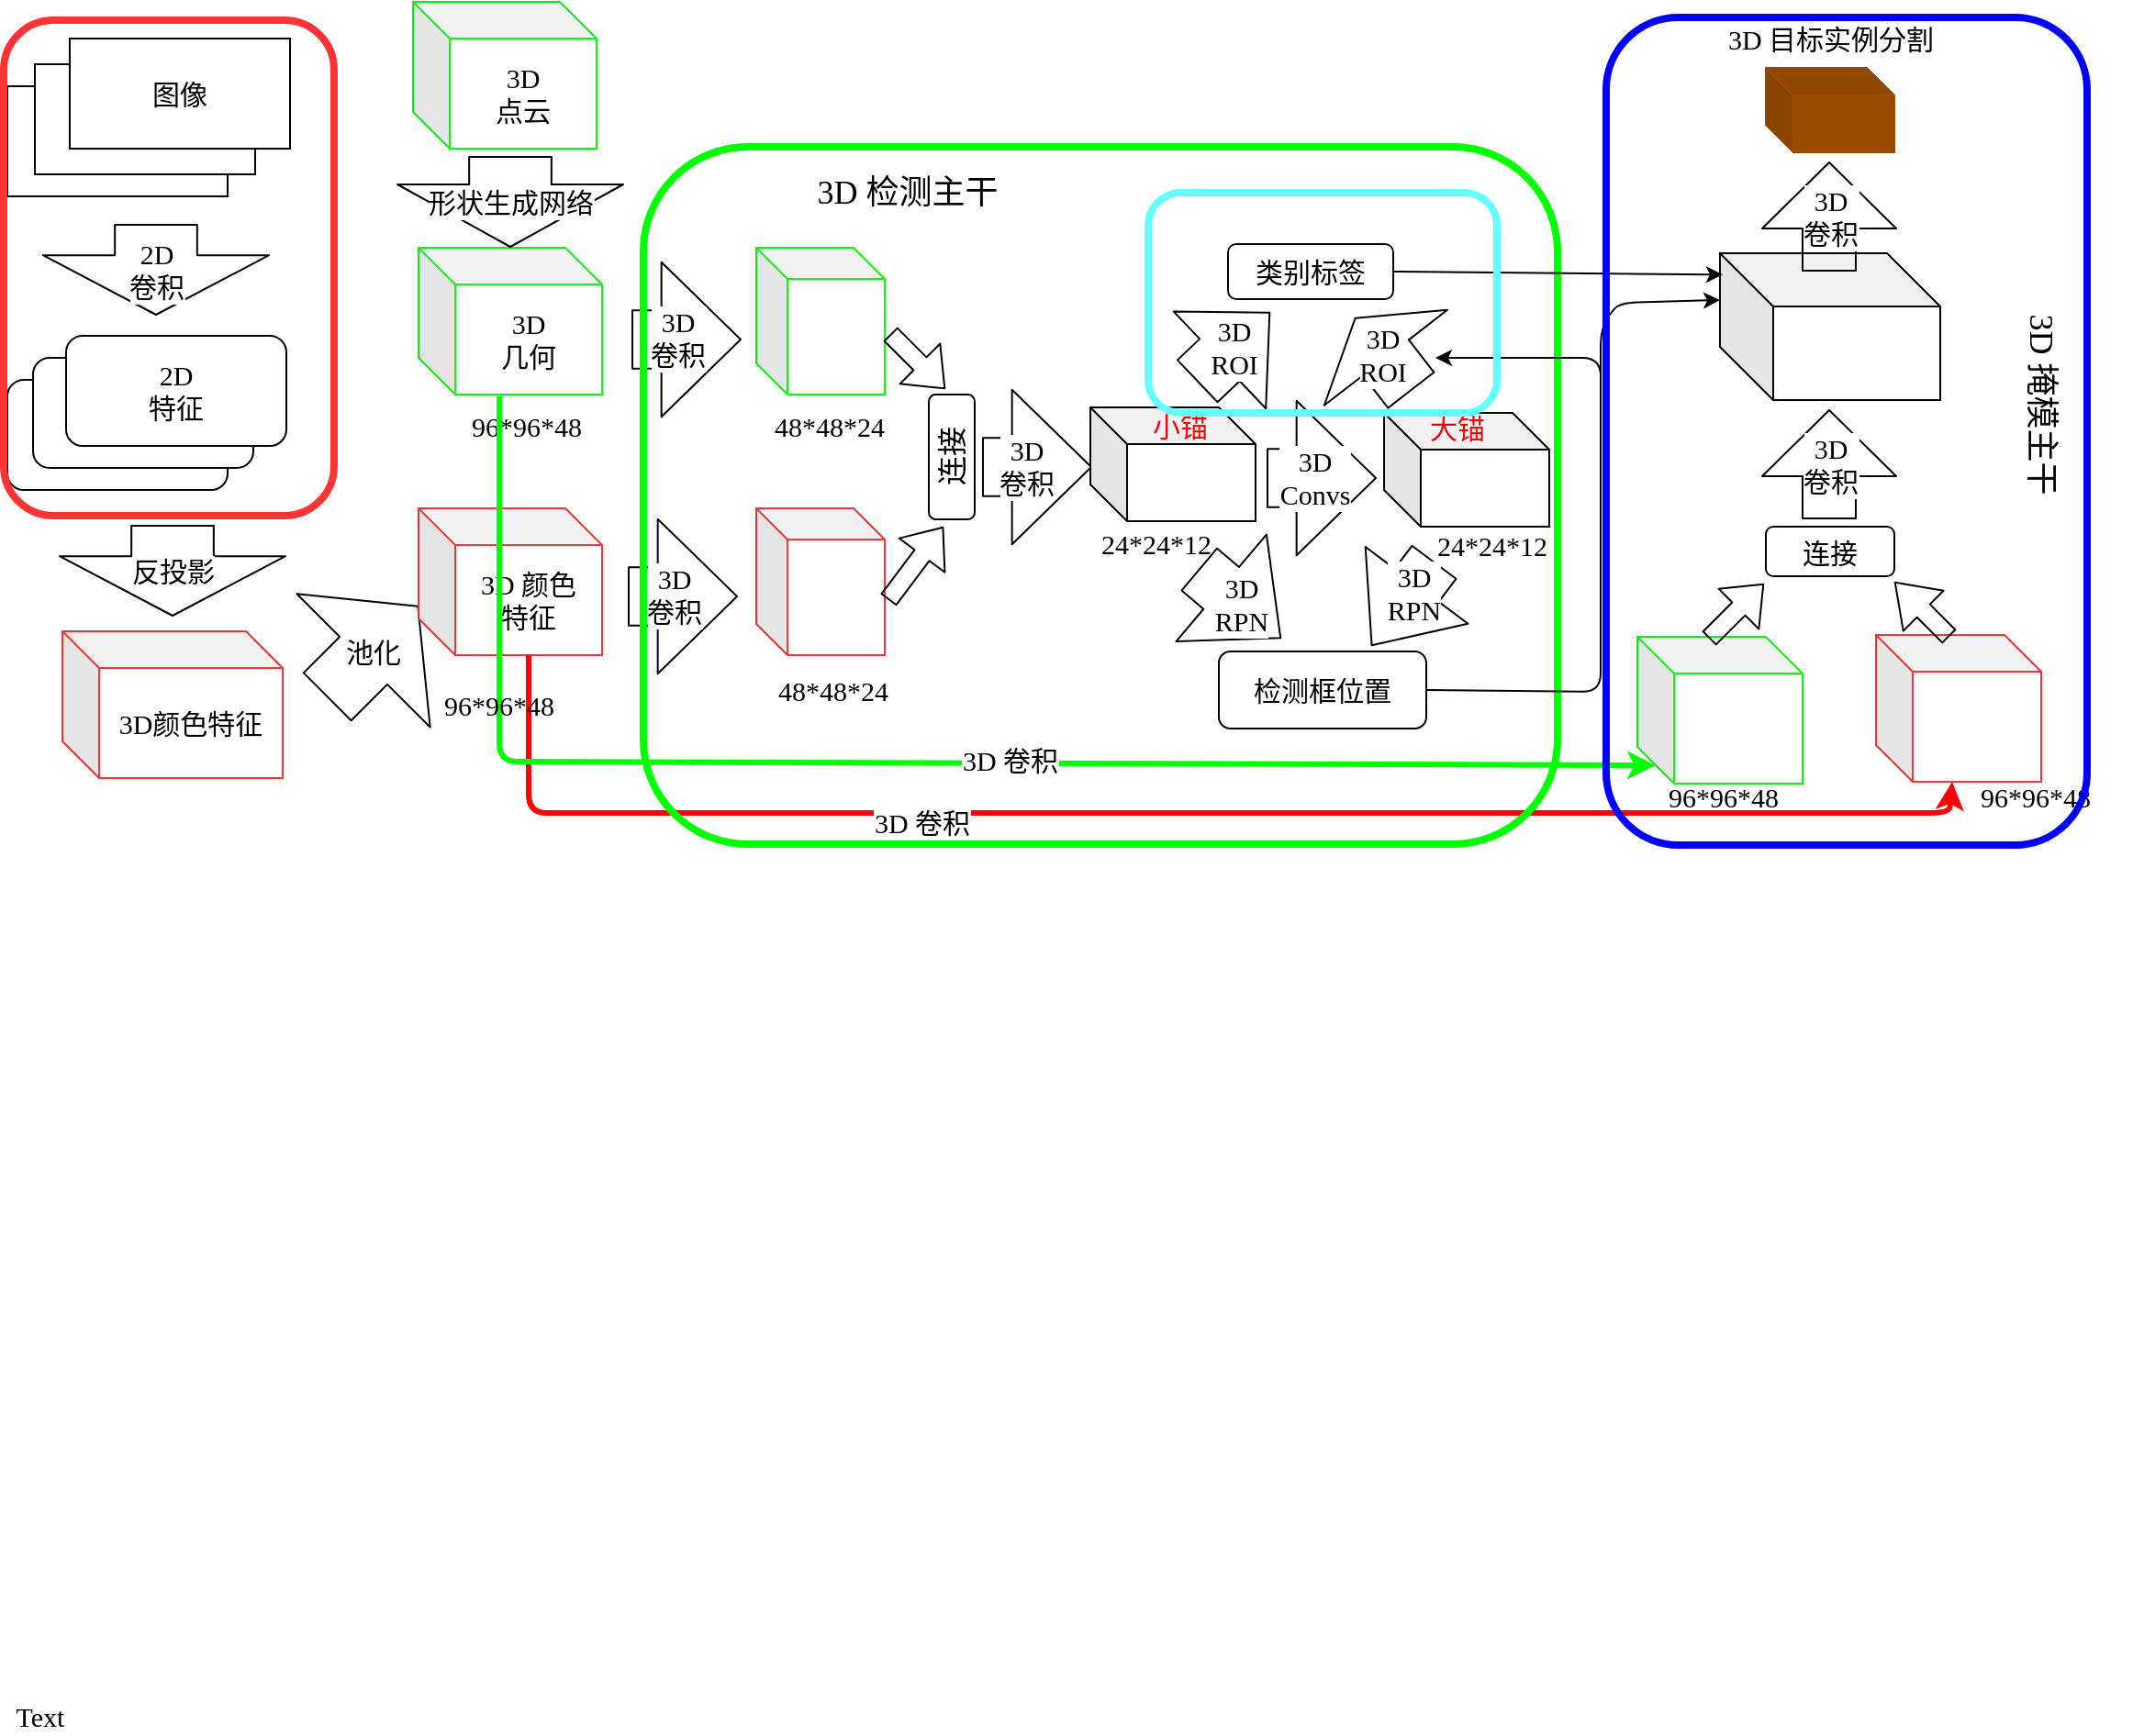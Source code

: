 <mxfile version="11.0.7" type="github"><diagram id="8dTToDnn2G2WXomE8Tt0" name="Page-1"><mxGraphModel dx="1406" dy="772" grid="1" gridSize="10" guides="1" tooltips="1" connect="1" arrows="1" fold="1" page="1" pageScale="1" pageWidth="827" pageHeight="1169" math="0" shadow="0"><root><mxCell id="0"/><mxCell id="1" parent="0"/><mxCell id="JRq2Q3PBXSEXSQGoBKzm-1" value="" style="rounded=0;whiteSpace=wrap;html=1;fontFamily=Times New Roman;fontSize=15;" parent="1" vertex="1"><mxGeometry x="32" y="72" width="120" height="60" as="geometry"/></mxCell><mxCell id="JRq2Q3PBXSEXSQGoBKzm-2" value="" style="rounded=0;whiteSpace=wrap;html=1;fontFamily=Times New Roman;fontSize=15;" parent="1" vertex="1"><mxGeometry x="47" y="60" width="120" height="60" as="geometry"/></mxCell><mxCell id="JRq2Q3PBXSEXSQGoBKzm-3" value="图像" style="rounded=0;whiteSpace=wrap;html=1;fontFamily=Times New Roman;fontSize=15;" parent="1" vertex="1"><mxGeometry x="66" y="46" width="120" height="60" as="geometry"/></mxCell><mxCell id="JRq2Q3PBXSEXSQGoBKzm-4" value="2D&lt;br style=&quot;font-size: 15px&quot;&gt;卷积" style="shape=flexArrow;endArrow=classic;html=1;endWidth=77.241;endSize=10.469;width=44.828;fontFamily=Times New Roman;fontSize=15;" parent="1" edge="1"><mxGeometry width="50" height="50" relative="1" as="geometry"><mxPoint x="113" y="147" as="sourcePoint"/><mxPoint x="113" y="197" as="targetPoint"/></mxGeometry></mxCell><mxCell id="JRq2Q3PBXSEXSQGoBKzm-5" value="" style="rounded=1;whiteSpace=wrap;html=1;fontFamily=Times New Roman;fontSize=15;" parent="1" vertex="1"><mxGeometry x="32" y="232" width="120" height="60" as="geometry"/></mxCell><mxCell id="JRq2Q3PBXSEXSQGoBKzm-6" value="" style="rounded=1;whiteSpace=wrap;html=1;fontFamily=Times New Roman;fontSize=15;" parent="1" vertex="1"><mxGeometry x="46" y="220" width="120" height="60" as="geometry"/></mxCell><mxCell id="JRq2Q3PBXSEXSQGoBKzm-7" value="2D&lt;br style=&quot;font-size: 15px&quot;&gt;特征" style="rounded=1;whiteSpace=wrap;html=1;fontFamily=Times New Roman;fontSize=15;" parent="1" vertex="1"><mxGeometry x="64" y="208" width="120" height="60" as="geometry"/></mxCell><mxCell id="JRq2Q3PBXSEXSQGoBKzm-8" value="反投影" style="shape=flexArrow;endArrow=classic;html=1;endWidth=77.241;endSize=10.469;width=44.828;fontFamily=Times New Roman;fontSize=15;" parent="1" edge="1"><mxGeometry width="50" height="50" relative="1" as="geometry"><mxPoint x="122" y="311" as="sourcePoint"/><mxPoint x="122" y="361" as="targetPoint"/></mxGeometry></mxCell><mxCell id="JRq2Q3PBXSEXSQGoBKzm-9" value="3D颜色特征" style="shape=cube;whiteSpace=wrap;html=1;boundedLbl=1;backgroundOutline=1;darkOpacity=0.05;darkOpacity2=0.1;strokeColor=#FF3333;fontFamily=Times New Roman;fontSize=15;" parent="1" vertex="1"><mxGeometry x="62" y="369" width="120" height="80" as="geometry"/></mxCell><mxCell id="JRq2Q3PBXSEXSQGoBKzm-10" value="池化" style="shape=flexArrow;endArrow=classic;html=1;endWidth=65;endSize=13.625;width=36.667;fontFamily=Times New Roman;fontSize=15;" parent="1" edge="1"><mxGeometry width="50" height="50" relative="1" as="geometry"><mxPoint x="206" y="405" as="sourcePoint"/><mxPoint x="256" y="355" as="targetPoint"/></mxGeometry></mxCell><mxCell id="JRq2Q3PBXSEXSQGoBKzm-12" value="3D&lt;br style=&quot;font-size: 15px&quot;&gt;几何" style="shape=cube;whiteSpace=wrap;html=1;boundedLbl=1;backgroundOutline=1;darkOpacity=0.05;darkOpacity2=0.1;strokeColor=#00FF00;fontFamily=Times New Roman;fontSize=15;" parent="1" vertex="1"><mxGeometry x="256" y="160" width="100" height="80" as="geometry"/></mxCell><mxCell id="JRq2Q3PBXSEXSQGoBKzm-13" value="3D 颜色&lt;br&gt;特征" style="shape=cube;whiteSpace=wrap;html=1;boundedLbl=1;backgroundOutline=1;darkOpacity=0.05;darkOpacity2=0.1;strokeColor=#FF3333;fontFamily=Times New Roman;fontSize=15;" parent="1" vertex="1"><mxGeometry x="256" y="302" width="100" height="80" as="geometry"/></mxCell><mxCell id="JRq2Q3PBXSEXSQGoBKzm-14" value="96*96*48" style="text;html=1;fontFamily=Times New Roman;fontSize=15;" parent="1" vertex="1"><mxGeometry x="283" y="242" width="70" height="30" as="geometry"/></mxCell><mxCell id="JRq2Q3PBXSEXSQGoBKzm-15" value="" style="shape=flexArrow;endArrow=classic;html=1;endWidth=51.667;endSize=14.058;width=31.667;fontFamily=Times New Roman;fontSize=15;" parent="1" edge="1"><mxGeometry width="50" height="50" relative="1" as="geometry"><mxPoint x="372" y="210" as="sourcePoint"/><mxPoint x="432" y="210" as="targetPoint"/></mxGeometry></mxCell><mxCell id="JRq2Q3PBXSEXSQGoBKzm-16" value="3D&lt;br style=&quot;font-size: 15px&quot;&gt;卷积" style="text;html=1;resizable=0;points=[];align=center;verticalAlign=middle;labelBackgroundColor=#ffffff;fontFamily=Times New Roman;fontSize=15;" parent="JRq2Q3PBXSEXSQGoBKzm-15" vertex="1" connectable="0"><mxGeometry x="-0.183" y="13" relative="1" as="geometry"><mxPoint y="12" as="offset"/></mxGeometry></mxCell><mxCell id="JRq2Q3PBXSEXSQGoBKzm-17" value="" style="shape=flexArrow;endArrow=classic;html=1;endWidth=51.667;endSize=14.058;width=31.667;fontFamily=Times New Roman;fontSize=15;" parent="1" edge="1"><mxGeometry width="50" height="50" relative="1" as="geometry"><mxPoint x="370" y="350" as="sourcePoint"/><mxPoint x="430" y="350" as="targetPoint"/></mxGeometry></mxCell><mxCell id="JRq2Q3PBXSEXSQGoBKzm-18" value="3D&lt;br style=&quot;font-size: 15px&quot;&gt;卷积" style="text;html=1;resizable=0;points=[];align=center;verticalAlign=middle;labelBackgroundColor=#ffffff;fontFamily=Times New Roman;fontSize=15;" parent="JRq2Q3PBXSEXSQGoBKzm-17" vertex="1" connectable="0"><mxGeometry x="-0.183" y="13" relative="1" as="geometry"><mxPoint y="12" as="offset"/></mxGeometry></mxCell><mxCell id="JRq2Q3PBXSEXSQGoBKzm-19" value="" style="shape=cube;whiteSpace=wrap;html=1;boundedLbl=1;backgroundOutline=1;darkOpacity=0.05;darkOpacity2=0.1;size=17;strokeColor=#00FF00;fontFamily=Times New Roman;fontSize=15;" parent="1" vertex="1"><mxGeometry x="440" y="160" width="70" height="80" as="geometry"/></mxCell><mxCell id="JRq2Q3PBXSEXSQGoBKzm-22" value="" style="shape=cube;whiteSpace=wrap;html=1;boundedLbl=1;backgroundOutline=1;darkOpacity=0.05;darkOpacity2=0.1;size=17;strokeColor=#FF3333;fontFamily=Times New Roman;fontSize=15;" parent="1" vertex="1"><mxGeometry x="440" y="302" width="70" height="80" as="geometry"/></mxCell><mxCell id="JRq2Q3PBXSEXSQGoBKzm-23" value="&lt;font style=&quot;font-size: 16px&quot;&gt;连接&lt;/font&gt;" style="rounded=1;whiteSpace=wrap;html=1;fontFamily=Times New Roman;fontSize=15;horizontal=0;" parent="1" vertex="1"><mxGeometry x="534" y="240" width="25" height="68" as="geometry"/></mxCell><mxCell id="JRq2Q3PBXSEXSQGoBKzm-26" value="" style="shape=flexArrow;endArrow=classic;html=1;endWidth=51.667;endSize=14.058;width=31.667;fontFamily=Times New Roman;fontSize=15;" parent="1" edge="1"><mxGeometry width="50" height="50" relative="1" as="geometry"><mxPoint x="563" y="279.5" as="sourcePoint"/><mxPoint x="623" y="279.5" as="targetPoint"/></mxGeometry></mxCell><mxCell id="JRq2Q3PBXSEXSQGoBKzm-27" value="3D&lt;br style=&quot;font-size: 15px&quot;&gt;卷积" style="text;html=1;resizable=0;points=[];align=center;verticalAlign=middle;labelBackgroundColor=#ffffff;fontFamily=Times New Roman;fontSize=15;" parent="JRq2Q3PBXSEXSQGoBKzm-26" vertex="1" connectable="0"><mxGeometry x="-0.183" y="13" relative="1" as="geometry"><mxPoint x="-1" y="12" as="offset"/></mxGeometry></mxCell><mxCell id="JRq2Q3PBXSEXSQGoBKzm-28" value="" style="shape=cube;whiteSpace=wrap;html=1;boundedLbl=1;backgroundOutline=1;darkOpacity=0.05;darkOpacity2=0.1;fontFamily=Times New Roman;fontSize=15;" parent="1" vertex="1"><mxGeometry x="622" y="247" width="90" height="62" as="geometry"/></mxCell><mxCell id="JRq2Q3PBXSEXSQGoBKzm-30" value="" style="shape=cube;whiteSpace=wrap;html=1;boundedLbl=1;backgroundOutline=1;darkOpacity=0.05;darkOpacity2=0.1;fontFamily=Times New Roman;fontSize=15;" parent="1" vertex="1"><mxGeometry x="782" y="250" width="90" height="62" as="geometry"/></mxCell><mxCell id="JRq2Q3PBXSEXSQGoBKzm-32" value="&lt;font color=&quot;#ff0000&quot;&gt;小锚&lt;/font&gt;" style="text;html=1;strokeColor=none;fillColor=none;align=center;verticalAlign=middle;whiteSpace=wrap;rounded=0;fontFamily=Times New Roman;fontSize=15;" parent="1" vertex="1"><mxGeometry x="621" y="247" width="100" height="20" as="geometry"/></mxCell><mxCell id="JRq2Q3PBXSEXSQGoBKzm-33" value="&lt;font color=&quot;#ff0000&quot;&gt;大锚&lt;/font&gt;" style="text;html=1;strokeColor=none;fillColor=none;align=center;verticalAlign=middle;whiteSpace=wrap;rounded=0;fontFamily=Times New Roman;fontSize=15;" parent="1" vertex="1"><mxGeometry x="772" y="248" width="100" height="20" as="geometry"/></mxCell><mxCell id="JRq2Q3PBXSEXSQGoBKzm-34" value="3D&lt;br style=&quot;font-size: 15px;&quot;&gt;ROI" style="shape=flexArrow;endArrow=classic;html=1;endWidth=40.333;endSize=12.16;width=31.667;fontFamily=Times New Roman;fontSize=15;" parent="1" edge="1"><mxGeometry width="50" height="50" relative="1" as="geometry"><mxPoint x="680" y="233" as="sourcePoint"/><mxPoint x="720" y="195" as="targetPoint"/></mxGeometry></mxCell><mxCell id="JRq2Q3PBXSEXSQGoBKzm-37" value="类别标签" style="rounded=1;whiteSpace=wrap;html=1;fontFamily=Times New Roman;fontSize=15;" parent="1" vertex="1"><mxGeometry x="697" y="158" width="90" height="30" as="geometry"/></mxCell><mxCell id="JRq2Q3PBXSEXSQGoBKzm-38" value="3D&lt;br style=&quot;font-size: 15px;&quot;&gt;RPN" style="shape=flexArrow;endArrow=classic;html=1;endWidth=45.278;endSize=13.75;width=30;fontFamily=Times New Roman;fontSize=15;" parent="1" edge="1"><mxGeometry width="50" height="50" relative="1" as="geometry"><mxPoint x="681" y="335" as="sourcePoint"/><mxPoint x="726" y="373" as="targetPoint"/></mxGeometry></mxCell><mxCell id="JRq2Q3PBXSEXSQGoBKzm-39" value="" style="shape=flexArrow;endArrow=classic;html=1;endWidth=38.824;endSize=13.271;width=30;fontFamily=Times New Roman;fontSize=15;" parent="1" edge="1"><mxGeometry width="50" height="50" relative="1" as="geometry"><mxPoint x="809.5" y="331" as="sourcePoint"/><mxPoint x="775" y="377" as="targetPoint"/></mxGeometry></mxCell><mxCell id="JRq2Q3PBXSEXSQGoBKzm-40" value="3D&lt;br style=&quot;font-size: 15px;&quot;&gt;RPN" style="text;html=1;resizable=0;points=[];align=center;verticalAlign=middle;labelBackgroundColor=#ffffff;fontFamily=Times New Roman;fontSize=15;" parent="JRq2Q3PBXSEXSQGoBKzm-39" vertex="1" connectable="0"><mxGeometry x="-0.362" y="-1" relative="1" as="geometry"><mxPoint y="3" as="offset"/></mxGeometry></mxCell><mxCell id="JRq2Q3PBXSEXSQGoBKzm-41" value="检测框位置" style="rounded=1;whiteSpace=wrap;html=1;fontFamily=Times New Roman;fontSize=15;" parent="1" vertex="1"><mxGeometry x="692" y="380" width="113" height="42" as="geometry"/></mxCell><mxCell id="W9sIAA5rkvRDu5AHwiE3-2" value="" style="endArrow=classic;html=1;fontFamily=Times New Roman;fontSize=15;strokeColor=#FF0000;strokeWidth=3;exitX=0;exitY=0;exitDx=60;exitDy=80;exitPerimeter=0;" parent="1" source="JRq2Q3PBXSEXSQGoBKzm-13" target="W9sIAA5rkvRDu5AHwiE3-5" edge="1"><mxGeometry width="50" height="50" relative="1" as="geometry"><mxPoint x="299" y="380" as="sourcePoint"/><mxPoint x="1059" y="449" as="targetPoint"/><Array as="points"><mxPoint x="316" y="468"/><mxPoint x="1090" y="468"/></Array></mxGeometry></mxCell><mxCell id="W9sIAA5rkvRDu5AHwiE3-25" value="3D 卷积" style="text;html=1;resizable=0;points=[];align=center;verticalAlign=middle;labelBackgroundColor=#ffffff;fontSize=15;fontFamily=Times New Roman;" parent="W9sIAA5rkvRDu5AHwiE3-2" vertex="1" connectable="0"><mxGeometry x="-0.316" y="-5" relative="1" as="geometry"><mxPoint as="offset"/></mxGeometry></mxCell><mxCell id="W9sIAA5rkvRDu5AHwiE3-3" value="" style="endArrow=classic;html=1;fontFamily=Times New Roman;fontSize=15;strokeColor=#00FF00;strokeWidth=3;" parent="1" edge="1"><mxGeometry width="50" height="50" relative="1" as="geometry"><mxPoint x="300" y="241" as="sourcePoint"/><mxPoint x="930" y="442" as="targetPoint"/><Array as="points"><mxPoint x="300" y="440"/></Array></mxGeometry></mxCell><mxCell id="W9sIAA5rkvRDu5AHwiE3-26" value="3D 卷积" style="text;html=1;resizable=0;points=[];align=center;verticalAlign=middle;labelBackgroundColor=#ffffff;fontSize=15;fontFamily=Times New Roman;" parent="W9sIAA5rkvRDu5AHwiE3-3" vertex="1" connectable="0"><mxGeometry x="0.151" y="2" relative="1" as="geometry"><mxPoint as="offset"/></mxGeometry></mxCell><mxCell id="W9sIAA5rkvRDu5AHwiE3-4" value="" style="shape=cube;whiteSpace=wrap;html=1;boundedLbl=1;backgroundOutline=1;darkOpacity=0.05;darkOpacity2=0.1;strokeColor=#00FF00;fontFamily=Times New Roman;fontSize=15;" parent="1" vertex="1"><mxGeometry x="920" y="372" width="90" height="80" as="geometry"/></mxCell><mxCell id="W9sIAA5rkvRDu5AHwiE3-5" value="" style="shape=cube;whiteSpace=wrap;html=1;boundedLbl=1;backgroundOutline=1;darkOpacity=0.05;darkOpacity2=0.1;strokeColor=#FF3333;fontFamily=Times New Roman;fontSize=15;" parent="1" vertex="1"><mxGeometry x="1050" y="371" width="90" height="80" as="geometry"/></mxCell><mxCell id="W9sIAA5rkvRDu5AHwiE3-7" value="" style="shape=flexArrow;endArrow=classic;html=1;fontFamily=Times New Roman;fontSize=15;" parent="1" edge="1"><mxGeometry width="50" height="50" relative="1" as="geometry"><mxPoint x="959" y="373" as="sourcePoint"/><mxPoint x="989" y="343" as="targetPoint"/></mxGeometry></mxCell><mxCell id="W9sIAA5rkvRDu5AHwiE3-8" value="" style="shape=flexArrow;endArrow=classic;html=1;width=10;endSize=6.97;fontFamily=Times New Roman;fontSize=15;" parent="1" edge="1"><mxGeometry width="50" height="50" relative="1" as="geometry"><mxPoint x="1090" y="372" as="sourcePoint"/><mxPoint x="1060" y="342" as="targetPoint"/></mxGeometry></mxCell><mxCell id="W9sIAA5rkvRDu5AHwiE3-9" value="连接" style="rounded=1;whiteSpace=wrap;html=1;fontFamily=Times New Roman;fontSize=15;" parent="1" vertex="1"><mxGeometry x="990" y="312" width="70" height="27" as="geometry"/></mxCell><mxCell id="W9sIAA5rkvRDu5AHwiE3-10" value="3D&lt;br&gt;卷积" style="shape=flexArrow;endArrow=classic;html=1;endWidth=43;endSize=11.67;width=29;fontFamily=Times New Roman;fontSize=15;" parent="1" edge="1"><mxGeometry width="50" height="50" relative="1" as="geometry"><mxPoint x="1024.5" y="308" as="sourcePoint"/><mxPoint x="1024.5" y="248" as="targetPoint"/></mxGeometry></mxCell><mxCell id="W9sIAA5rkvRDu5AHwiE3-12" value="" style="shape=cube;whiteSpace=wrap;html=1;boundedLbl=1;backgroundOutline=1;darkOpacity=0.05;darkOpacity2=0.1;size=29;fontFamily=Times New Roman;fontSize=15;" parent="1" vertex="1"><mxGeometry x="965" y="163" width="120" height="80" as="geometry"/></mxCell><mxCell id="W9sIAA5rkvRDu5AHwiE3-13" value="" style="shape=cube;whiteSpace=wrap;html=1;boundedLbl=1;backgroundOutline=1;darkOpacity=0.05;darkOpacity2=0.1;size=15;fontFamily=Times New Roman;fontSize=15;strokeColor=#994C00;fillColor=#994C00;" parent="1" vertex="1"><mxGeometry x="990" y="62" width="70" height="46" as="geometry"/></mxCell><mxCell id="W9sIAA5rkvRDu5AHwiE3-14" value="3D 目标实例分割" style="text;html=1;strokeColor=none;fillColor=none;align=center;verticalAlign=middle;whiteSpace=wrap;rounded=0;fontFamily=Times New Roman;fontSize=15;" parent="1" vertex="1"><mxGeometry x="919.5" y="36" width="211" height="20" as="geometry"/></mxCell><mxCell id="W9sIAA5rkvRDu5AHwiE3-15" value="" style="rounded=1;whiteSpace=wrap;html=1;fillColor=none;strokeColor=#FF3333;strokeWidth=4;fontFamily=Times New Roman;fontSize=15;" parent="1" vertex="1"><mxGeometry x="30" y="36" width="180" height="270" as="geometry"/></mxCell><mxCell id="W9sIAA5rkvRDu5AHwiE3-18" value="96*96*48" style="text;html=1;fontFamily=Times New Roman;fontSize=15;" parent="1" vertex="1"><mxGeometry x="268" y="394" width="70" height="30" as="geometry"/></mxCell><mxCell id="W9sIAA5rkvRDu5AHwiE3-20" value="48*48*24" style="text;html=1;fontFamily=Times New Roman;fontSize=15;" parent="1" vertex="1"><mxGeometry x="450" y="386" width="70" height="30" as="geometry"/></mxCell><mxCell id="W9sIAA5rkvRDu5AHwiE3-21" value="48*48*24" style="text;html=1;fontFamily=Times New Roman;fontSize=15;" parent="1" vertex="1"><mxGeometry x="448" y="242" width="70" height="30" as="geometry"/></mxCell><mxCell id="W9sIAA5rkvRDu5AHwiE3-22" value="" style="shape=flexArrow;endArrow=classic;html=1;fontFamily=Times New Roman;fontSize=15;" parent="1" edge="1"><mxGeometry width="50" height="50" relative="1" as="geometry"><mxPoint x="512" y="352" as="sourcePoint"/><mxPoint x="542" y="312" as="targetPoint"/></mxGeometry></mxCell><mxCell id="W9sIAA5rkvRDu5AHwiE3-23" value="" style="shape=flexArrow;endArrow=classic;html=1;fontFamily=Times New Roman;fontSize=15;" parent="1" edge="1"><mxGeometry width="50" height="50" relative="1" as="geometry"><mxPoint x="513" y="207" as="sourcePoint"/><mxPoint x="543" y="237" as="targetPoint"/></mxGeometry></mxCell><mxCell id="W9sIAA5rkvRDu5AHwiE3-24" value="3D&lt;br style=&quot;font-size: 15px;&quot;&gt;ROI" style="shape=flexArrow;endArrow=classic;html=1;endWidth=52.157;endSize=8.729;width=31.667;entryX=0.578;entryY=1.033;entryDx=0;entryDy=0;entryPerimeter=0;fontFamily=Times New Roman;fontSize=15;" parent="1" edge="1"><mxGeometry width="50" height="50" relative="1" as="geometry"><mxPoint x="797" y="238" as="sourcePoint"/><mxPoint x="766" y="198" as="targetPoint"/></mxGeometry></mxCell><mxCell id="W9sIAA5rkvRDu5AHwiE3-27" value="" style="rounded=1;whiteSpace=wrap;html=1;strokeColor=#00FF00;strokeWidth=4;fillColor=none;fontFamily=Times New Roman;fontSize=15;shadow=0;" parent="1" vertex="1"><mxGeometry x="378.5" y="105" width="498" height="380" as="geometry"/></mxCell><mxCell id="W9sIAA5rkvRDu5AHwiE3-28" value="&lt;font style=&quot;font-size: 18px&quot;&gt;3D 检测主干&lt;/font&gt;" style="text;html=1;strokeColor=none;fillColor=none;align=center;verticalAlign=middle;whiteSpace=wrap;rounded=0;fontFamily=Times New Roman;fontSize=15;" parent="1" vertex="1"><mxGeometry x="389" y="120" width="267" height="20" as="geometry"/></mxCell><mxCell id="W9sIAA5rkvRDu5AHwiE3-30" value="24*24*12" style="text;html=1;strokeColor=none;fillColor=none;align=center;verticalAlign=middle;whiteSpace=wrap;rounded=0;fontFamily=Times New Roman;fontSize=15;" parent="1" vertex="1"><mxGeometry x="638" y="311" width="40" height="20" as="geometry"/></mxCell><mxCell id="W9sIAA5rkvRDu5AHwiE3-31" value="24*24*12" style="text;html=1;strokeColor=none;fillColor=none;align=center;verticalAlign=middle;whiteSpace=wrap;rounded=0;fontFamily=Times New Roman;fontSize=15;" parent="1" vertex="1"><mxGeometry x="821" y="312" width="40" height="20" as="geometry"/></mxCell><mxCell id="W9sIAA5rkvRDu5AHwiE3-32" value="96*96*48" style="text;html=1;fontSize=15;fontFamily=Times New Roman;" parent="1" vertex="1"><mxGeometry x="935" y="444" width="90" height="30" as="geometry"/></mxCell><mxCell id="W9sIAA5rkvRDu5AHwiE3-33" value="96*96*48" style="text;html=1;fontSize=15;fontFamily=Times New Roman;" parent="1" vertex="1"><mxGeometry x="1105" y="444" width="90" height="30" as="geometry"/></mxCell><mxCell id="W9sIAA5rkvRDu5AHwiE3-36" value="" style="endArrow=classic;html=1;fontFamily=Times New Roman;fontSize=15;exitX=1;exitY=0.5;exitDx=0;exitDy=0;" parent="1" source="JRq2Q3PBXSEXSQGoBKzm-41" edge="1"><mxGeometry width="50" height="50" relative="1" as="geometry"><mxPoint x="880" y="600" as="sourcePoint"/><mxPoint x="810" y="220" as="targetPoint"/><Array as="points"><mxPoint x="900" y="402"/><mxPoint x="900" y="220"/></Array></mxGeometry></mxCell><mxCell id="W9sIAA5rkvRDu5AHwiE3-37" value="" style="endArrow=classic;html=1;fontFamily=Times New Roman;fontSize=15;exitX=1;exitY=0.5;exitDx=0;exitDy=0;entryX=0.012;entryY=0.146;entryDx=0;entryDy=0;entryPerimeter=0;" parent="1" source="JRq2Q3PBXSEXSQGoBKzm-37" target="W9sIAA5rkvRDu5AHwiE3-12" edge="1"><mxGeometry width="50" height="50" relative="1" as="geometry"><mxPoint x="950" y="590" as="sourcePoint"/><mxPoint x="1000" y="540" as="targetPoint"/></mxGeometry></mxCell><mxCell id="W9sIAA5rkvRDu5AHwiE3-38" value="" style="endArrow=classic;html=1;fontFamily=Times New Roman;fontSize=15;entryX=0;entryY=0;entryDx=0;entryDy=25.5;entryPerimeter=0;" parent="1" target="W9sIAA5rkvRDu5AHwiE3-12" edge="1"><mxGeometry width="50" height="50" relative="1" as="geometry"><mxPoint x="900" y="240" as="sourcePoint"/><mxPoint x="1020" y="570" as="targetPoint"/><Array as="points"><mxPoint x="900" y="203"/><mxPoint x="910" y="190"/></Array></mxGeometry></mxCell><mxCell id="W9sIAA5rkvRDu5AHwiE3-39" value="" style="rounded=1;whiteSpace=wrap;html=1;strokeColor=#0000FF;strokeWidth=4;fillColor=none;fontFamily=Times New Roman;fontSize=15;" parent="1" vertex="1"><mxGeometry x="903" y="34.5" width="262" height="451" as="geometry"/></mxCell><mxCell id="W9sIAA5rkvRDu5AHwiE3-40" value="Text" style="text;html=1;strokeColor=none;fillColor=none;align=center;verticalAlign=middle;whiteSpace=wrap;rounded=0;shadow=0;fontFamily=Times New Roman;fontSize=15;" parent="1" vertex="1"><mxGeometry x="30" y="950" width="40" height="20" as="geometry"/></mxCell><mxCell id="W9sIAA5rkvRDu5AHwiE3-42" value="" style="shape=flexArrow;endArrow=classic;html=1;endWidth=51.667;endSize=14.058;width=31.667;fontFamily=Times New Roman;fontSize=15;" parent="1" edge="1"><mxGeometry width="50" height="50" relative="1" as="geometry"><mxPoint x="718" y="285.5" as="sourcePoint"/><mxPoint x="778" y="285.5" as="targetPoint"/></mxGeometry></mxCell><mxCell id="W9sIAA5rkvRDu5AHwiE3-43" value="3D&lt;br style=&quot;font-size: 15px;&quot;&gt;Convs" style="text;html=1;resizable=0;points=[];align=center;verticalAlign=middle;labelBackgroundColor=#ffffff;fontFamily=Times New Roman;fontSize=15;" parent="W9sIAA5rkvRDu5AHwiE3-42" vertex="1" connectable="0"><mxGeometry x="-0.183" y="13" relative="1" as="geometry"><mxPoint x="1" y="12" as="offset"/></mxGeometry></mxCell><mxCell id="W9sIAA5rkvRDu5AHwiE3-45" value="&lt;font style=&quot;font-size: 18px&quot;&gt;3D 掩模主干&lt;/font&gt;" style="text;html=1;strokeColor=none;fillColor=none;align=center;verticalAlign=middle;whiteSpace=wrap;rounded=0;shadow=0;labelBackgroundColor=none;fontFamily=Times New Roman;fontSize=15;fontColor=#000000;horizontal=0;rotation=-180;" parent="1" vertex="1"><mxGeometry x="1114" y="124" width="53" height="243" as="geometry"/></mxCell><mxCell id="W9sIAA5rkvRDu5AHwiE3-46" value="" style="rounded=1;whiteSpace=wrap;html=1;shadow=0;labelBackgroundColor=none;strokeColor=#66FFFF;strokeWidth=4;fillColor=none;fontFamily=Times New Roman;fontSize=15;fontColor=#000000;" parent="1" vertex="1"><mxGeometry x="653.5" y="130" width="190" height="120" as="geometry"/></mxCell><mxCell id="t6XotAFA1dyxuuK-jBtD-1" value="3D&lt;br style=&quot;font-size: 15px&quot;&gt;点云" style="shape=cube;whiteSpace=wrap;html=1;boundedLbl=1;backgroundOutline=1;darkOpacity=0.05;darkOpacity2=0.1;strokeColor=#00FF00;fontFamily=Times New Roman;fontSize=15;" vertex="1" parent="1"><mxGeometry x="253" y="26" width="100" height="80" as="geometry"/></mxCell><mxCell id="t6XotAFA1dyxuuK-jBtD-2" value="形状生成网络" style="shape=flexArrow;endArrow=classic;html=1;endWidth=77.172;endSize=11;width=44.828;fontFamily=Times New Roman;fontSize=15;" edge="1" parent="1"><mxGeometry width="50" height="50" relative="1" as="geometry"><mxPoint x="306" y="110" as="sourcePoint"/><mxPoint x="306" y="160" as="targetPoint"/></mxGeometry></mxCell><mxCell id="t6XotAFA1dyxuuK-jBtD-3" value="3D&lt;br&gt;卷积" style="shape=flexArrow;endArrow=classic;html=1;endWidth=43;endSize=11.67;width=29;fontFamily=Times New Roman;fontSize=15;" edge="1" parent="1"><mxGeometry width="50" height="50" relative="1" as="geometry"><mxPoint x="1024.5" y="173" as="sourcePoint"/><mxPoint x="1024.5" y="113" as="targetPoint"/></mxGeometry></mxCell></root></mxGraphModel></diagram></mxfile>